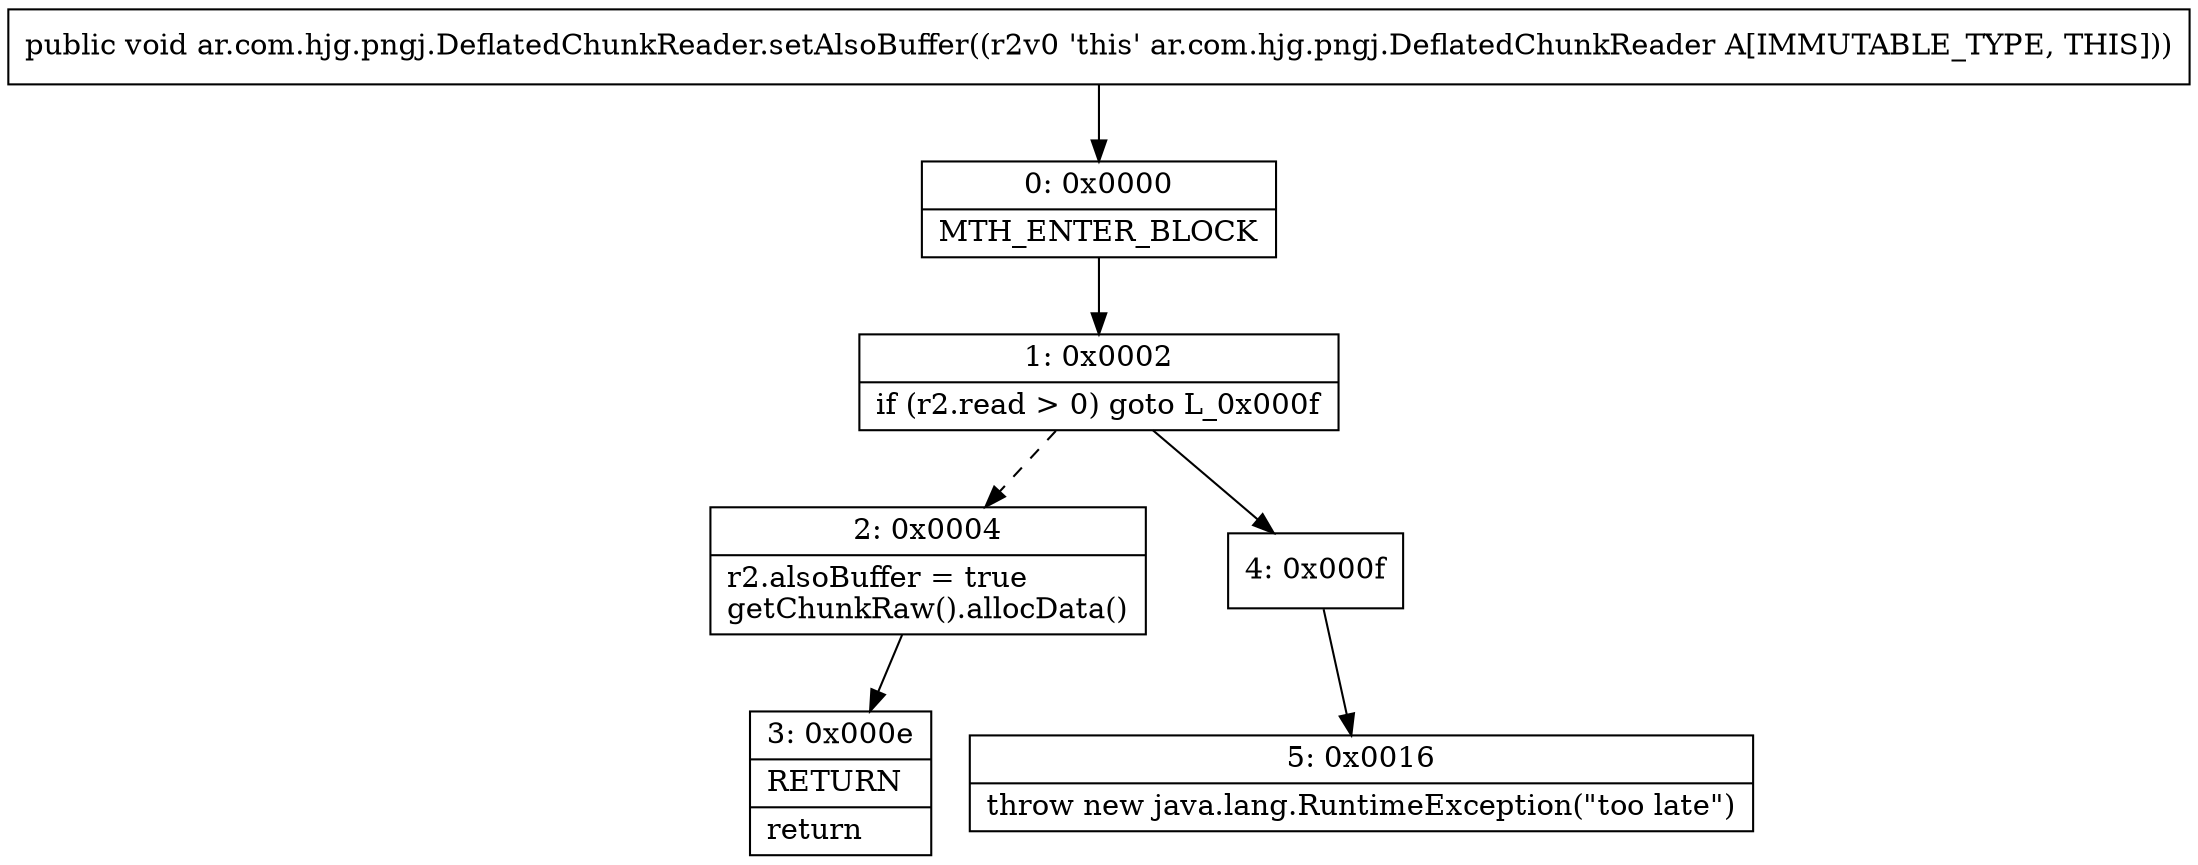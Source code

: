 digraph "CFG forar.com.hjg.pngj.DeflatedChunkReader.setAlsoBuffer()V" {
Node_0 [shape=record,label="{0\:\ 0x0000|MTH_ENTER_BLOCK\l}"];
Node_1 [shape=record,label="{1\:\ 0x0002|if (r2.read \> 0) goto L_0x000f\l}"];
Node_2 [shape=record,label="{2\:\ 0x0004|r2.alsoBuffer = true\lgetChunkRaw().allocData()\l}"];
Node_3 [shape=record,label="{3\:\ 0x000e|RETURN\l|return\l}"];
Node_4 [shape=record,label="{4\:\ 0x000f}"];
Node_5 [shape=record,label="{5\:\ 0x0016|throw new java.lang.RuntimeException(\"too late\")\l}"];
MethodNode[shape=record,label="{public void ar.com.hjg.pngj.DeflatedChunkReader.setAlsoBuffer((r2v0 'this' ar.com.hjg.pngj.DeflatedChunkReader A[IMMUTABLE_TYPE, THIS])) }"];
MethodNode -> Node_0;
Node_0 -> Node_1;
Node_1 -> Node_2[style=dashed];
Node_1 -> Node_4;
Node_2 -> Node_3;
Node_4 -> Node_5;
}

